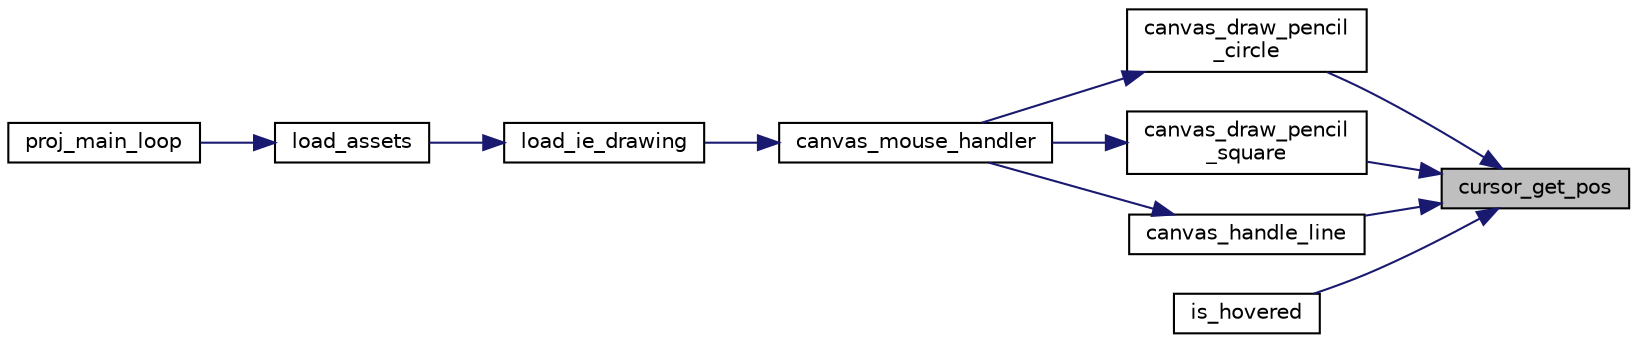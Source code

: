 digraph "cursor_get_pos"
{
 // LATEX_PDF_SIZE
  edge [fontname="Helvetica",fontsize="10",labelfontname="Helvetica",labelfontsize="10"];
  node [fontname="Helvetica",fontsize="10",shape=record];
  rankdir="RL";
  Node1 [label="cursor_get_pos",height=0.2,width=0.4,color="black", fillcolor="grey75", style="filled", fontcolor="black",tooltip="Returns the current position of the cursor."];
  Node1 -> Node2 [dir="back",color="midnightblue",fontsize="10",style="solid"];
  Node2 [label="canvas_draw_pencil\l_circle",height=0.2,width=0.4,color="black", fillcolor="white", style="filled",URL="$group__canvas.html#gaa4b92ad51f39f4432397dcd16c3a3625",tooltip="Draws a circle on screen at the given cursor position."];
  Node2 -> Node3 [dir="back",color="midnightblue",fontsize="10",style="solid"];
  Node3 [label="canvas_mouse_handler",height=0.2,width=0.4,color="black", fillcolor="white", style="filled",URL="$group__canvas.html#ga33567ef82c11af5b0b894616851cc03b",tooltip="Handles mouse events that happen within the canvas section of the screen."];
  Node3 -> Node4 [dir="back",color="midnightblue",fontsize="10",style="solid"];
  Node4 [label="load_ie_drawing",height=0.2,width=0.4,color="black", fillcolor="white", style="filled",URL="$group__element.html#ga75aa8cfcbee4af0933a79d05e6707679",tooltip="Loads and creates every interactive element present on screen."];
  Node4 -> Node5 [dir="back",color="midnightblue",fontsize="10",style="solid"];
  Node5 [label="load_assets",height=0.2,width=0.4,color="black", fillcolor="white", style="filled",URL="$proj_8c.html#a621db57ab86ebe569aa26e70d11c9688",tooltip="Loads the necessary assets."];
  Node5 -> Node6 [dir="back",color="midnightblue",fontsize="10",style="solid"];
  Node6 [label="proj_main_loop",height=0.2,width=0.4,color="black", fillcolor="white", style="filled",URL="$proj_8c.html#a2a16f651eccbd248e1ad3b3b924b143b",tooltip=" "];
  Node1 -> Node7 [dir="back",color="midnightblue",fontsize="10",style="solid"];
  Node7 [label="canvas_draw_pencil\l_square",height=0.2,width=0.4,color="black", fillcolor="white", style="filled",URL="$group__canvas.html#ga6b1d3293521f7ea36a4e7bf970304057",tooltip="Draws a square on screen at the given cursor position."];
  Node7 -> Node3 [dir="back",color="midnightblue",fontsize="10",style="solid"];
  Node1 -> Node8 [dir="back",color="midnightblue",fontsize="10",style="solid"];
  Node8 [label="canvas_handle_line",height=0.2,width=0.4,color="black", fillcolor="white", style="filled",URL="$group__canvas.html#ga7a40fac29d1d2399c46be35360319841",tooltip="Handles the drawing of straight lines made by clicking on an initial and final positions."];
  Node8 -> Node3 [dir="back",color="midnightblue",fontsize="10",style="solid"];
  Node1 -> Node9 [dir="back",color="midnightblue",fontsize="10",style="solid"];
  Node9 [label="is_hovered",height=0.2,width=0.4,color="black", fillcolor="white", style="filled",URL="$group__element.html#gae8101644d06b333a92712ffd2569e7e1",tooltip="Indicates whether a given interactive element is being hovered by the cursor or not."];
}
